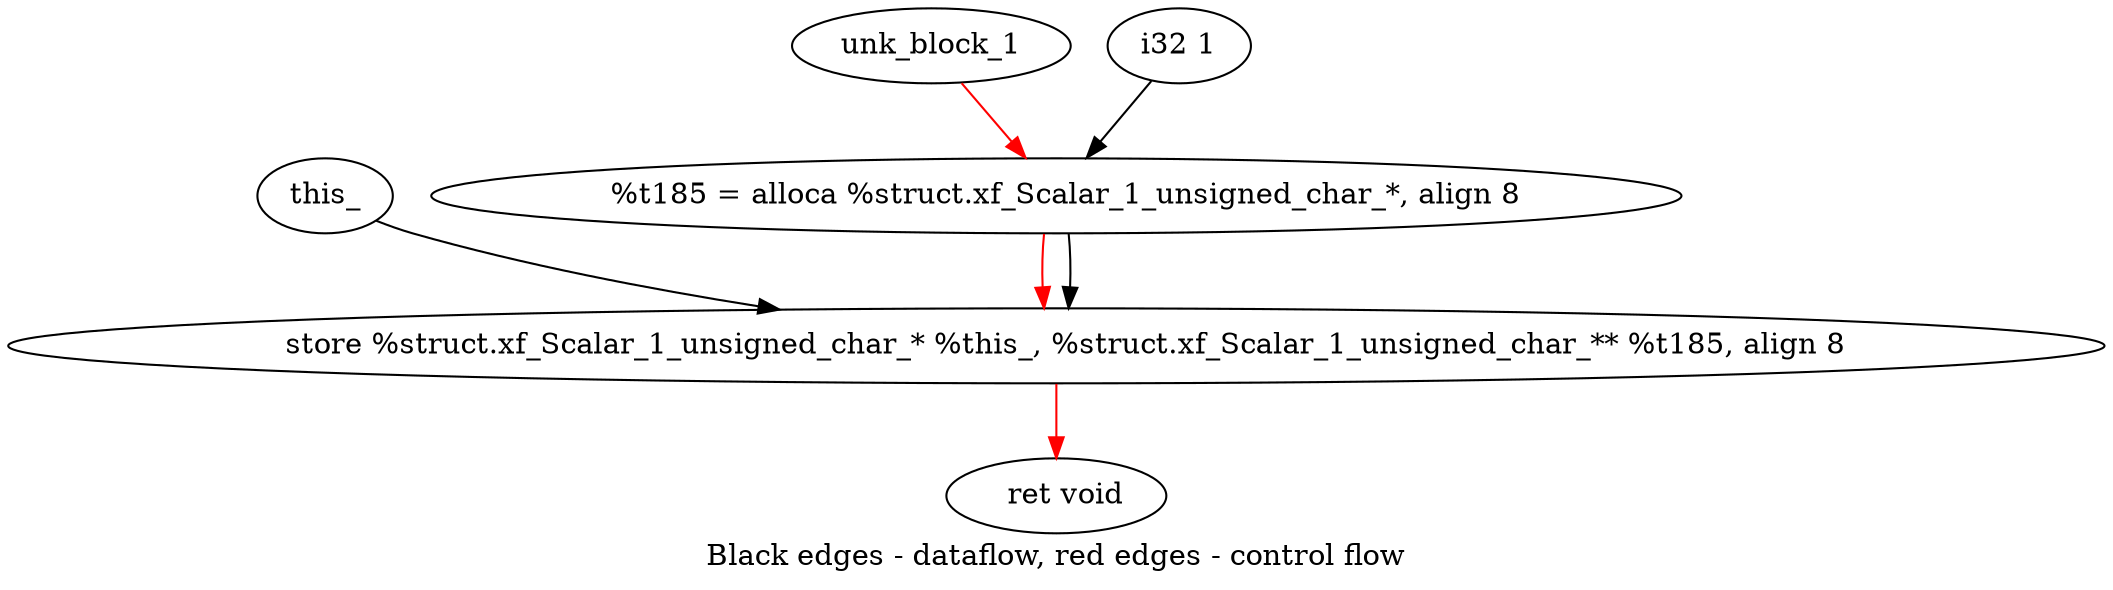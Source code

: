 digraph G {
compound=true
label="Black edges - dataflow, red edges - control flow"
"t185" [label="  %t185 = alloca %struct.xf_Scalar_1_unsigned_char_*, align 8"]
"_1" [label="  store %struct.xf_Scalar_1_unsigned_char_* %this_, %struct.xf_Scalar_1_unsigned_char_** %t185, align 8"]
"_2" [label="  ret void"]
"unk_block_1" -> "t185"[color=red]
"i32 1" -> "t185"
"t185" -> "_1"[color=red weight=2]
"this_" -> "_1"
"t185" -> "_1"
"_1" -> "_2"[color=red weight=2]

}
